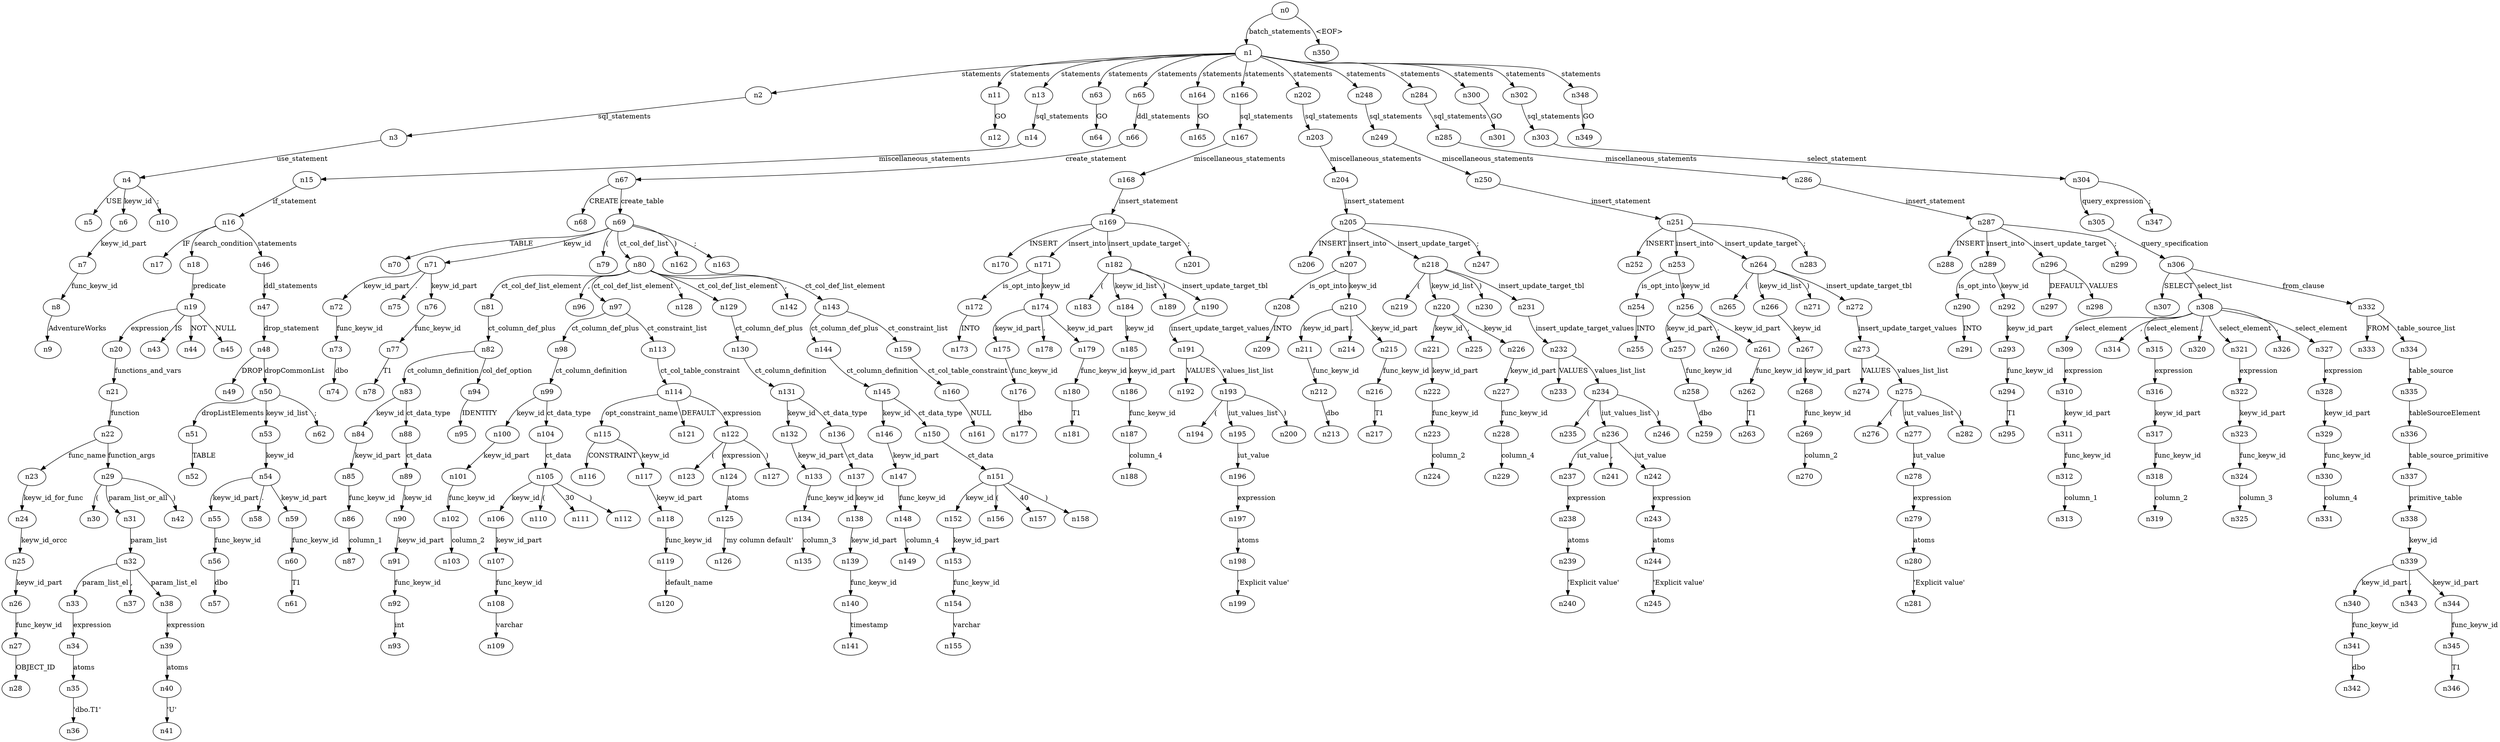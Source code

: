 digraph ParseTree {
  n0 -> n1 [label="batch_statements"];
  n1 -> n2 [label="statements"];
  n2 -> n3 [label="sql_statements"];
  n3 -> n4 [label="use_statement"];
  n4 -> n5 [label="USE"];
  n4 -> n6 [label="keyw_id"];
  n6 -> n7 [label="keyw_id_part"];
  n7 -> n8 [label="func_keyw_id"];
  n8 -> n9 [label="AdventureWorks"];
  n4 -> n10 [label=";"];
  n1 -> n11 [label="statements"];
  n11 -> n12 [label="GO"];
  n1 -> n13 [label="statements"];
  n13 -> n14 [label="sql_statements"];
  n14 -> n15 [label="miscellaneous_statements"];
  n15 -> n16 [label="if_statement"];
  n16 -> n17 [label="IF"];
  n16 -> n18 [label="search_condition"];
  n18 -> n19 [label="predicate"];
  n19 -> n20 [label="expression"];
  n20 -> n21 [label="functions_and_vars"];
  n21 -> n22 [label="function"];
  n22 -> n23 [label="func_name"];
  n23 -> n24 [label="keyw_id_for_func"];
  n24 -> n25 [label="keyw_id_orcc"];
  n25 -> n26 [label="keyw_id_part"];
  n26 -> n27 [label="func_keyw_id"];
  n27 -> n28 [label="OBJECT_ID"];
  n22 -> n29 [label="function_args"];
  n29 -> n30 [label="("];
  n29 -> n31 [label="param_list_or_all"];
  n31 -> n32 [label="param_list"];
  n32 -> n33 [label="param_list_el"];
  n33 -> n34 [label="expression"];
  n34 -> n35 [label="atoms"];
  n35 -> n36 [label="'dbo.T1'"];
  n32 -> n37 [label=","];
  n32 -> n38 [label="param_list_el"];
  n38 -> n39 [label="expression"];
  n39 -> n40 [label="atoms"];
  n40 -> n41 [label="'U'"];
  n29 -> n42 [label=")"];
  n19 -> n43 [label="IS"];
  n19 -> n44 [label="NOT"];
  n19 -> n45 [label="NULL"];
  n16 -> n46 [label="statements"];
  n46 -> n47 [label="ddl_statements"];
  n47 -> n48 [label="drop_statement"];
  n48 -> n49 [label="DROP"];
  n48 -> n50 [label="dropCommonList"];
  n50 -> n51 [label="dropListElements"];
  n51 -> n52 [label="TABLE"];
  n50 -> n53 [label="keyw_id_list"];
  n53 -> n54 [label="keyw_id"];
  n54 -> n55 [label="keyw_id_part"];
  n55 -> n56 [label="func_keyw_id"];
  n56 -> n57 [label="dbo"];
  n54 -> n58 [label="."];
  n54 -> n59 [label="keyw_id_part"];
  n59 -> n60 [label="func_keyw_id"];
  n60 -> n61 [label="T1"];
  n50 -> n62 [label=";"];
  n1 -> n63 [label="statements"];
  n63 -> n64 [label="GO"];
  n1 -> n65 [label="statements"];
  n65 -> n66 [label="ddl_statements"];
  n66 -> n67 [label="create_statement"];
  n67 -> n68 [label="CREATE"];
  n67 -> n69 [label="create_table"];
  n69 -> n70 [label="TABLE"];
  n69 -> n71 [label="keyw_id"];
  n71 -> n72 [label="keyw_id_part"];
  n72 -> n73 [label="func_keyw_id"];
  n73 -> n74 [label="dbo"];
  n71 -> n75 [label="."];
  n71 -> n76 [label="keyw_id_part"];
  n76 -> n77 [label="func_keyw_id"];
  n77 -> n78 [label="T1"];
  n69 -> n79 [label="("];
  n69 -> n80 [label="ct_col_def_list"];
  n80 -> n81 [label="ct_col_def_list_element"];
  n81 -> n82 [label="ct_column_def_plus"];
  n82 -> n83 [label="ct_column_definition"];
  n83 -> n84 [label="keyw_id"];
  n84 -> n85 [label="keyw_id_part"];
  n85 -> n86 [label="func_keyw_id"];
  n86 -> n87 [label="column_1"];
  n83 -> n88 [label="ct_data_type"];
  n88 -> n89 [label="ct_data"];
  n89 -> n90 [label="keyw_id"];
  n90 -> n91 [label="keyw_id_part"];
  n91 -> n92 [label="func_keyw_id"];
  n92 -> n93 [label="int"];
  n82 -> n94 [label="col_def_option"];
  n94 -> n95 [label="IDENTITY"];
  n80 -> n96 [label=","];
  n80 -> n97 [label="ct_col_def_list_element"];
  n97 -> n98 [label="ct_column_def_plus"];
  n98 -> n99 [label="ct_column_definition"];
  n99 -> n100 [label="keyw_id"];
  n100 -> n101 [label="keyw_id_part"];
  n101 -> n102 [label="func_keyw_id"];
  n102 -> n103 [label="column_2"];
  n99 -> n104 [label="ct_data_type"];
  n104 -> n105 [label="ct_data"];
  n105 -> n106 [label="keyw_id"];
  n106 -> n107 [label="keyw_id_part"];
  n107 -> n108 [label="func_keyw_id"];
  n108 -> n109 [label="varchar"];
  n105 -> n110 [label="("];
  n105 -> n111 [label="30"];
  n105 -> n112 [label=")"];
  n97 -> n113 [label="ct_constraint_list"];
  n113 -> n114 [label="ct_col_table_constraint"];
  n114 -> n115 [label="opt_constraint_name"];
  n115 -> n116 [label="CONSTRAINT"];
  n115 -> n117 [label="keyw_id"];
  n117 -> n118 [label="keyw_id_part"];
  n118 -> n119 [label="func_keyw_id"];
  n119 -> n120 [label="default_name"];
  n114 -> n121 [label="DEFAULT"];
  n114 -> n122 [label="expression"];
  n122 -> n123 [label="("];
  n122 -> n124 [label="expression"];
  n124 -> n125 [label="atoms"];
  n125 -> n126 [label="'my column default'"];
  n122 -> n127 [label=")"];
  n80 -> n128 [label=","];
  n80 -> n129 [label="ct_col_def_list_element"];
  n129 -> n130 [label="ct_column_def_plus"];
  n130 -> n131 [label="ct_column_definition"];
  n131 -> n132 [label="keyw_id"];
  n132 -> n133 [label="keyw_id_part"];
  n133 -> n134 [label="func_keyw_id"];
  n134 -> n135 [label="column_3"];
  n131 -> n136 [label="ct_data_type"];
  n136 -> n137 [label="ct_data"];
  n137 -> n138 [label="keyw_id"];
  n138 -> n139 [label="keyw_id_part"];
  n139 -> n140 [label="func_keyw_id"];
  n140 -> n141 [label="timestamp"];
  n80 -> n142 [label=","];
  n80 -> n143 [label="ct_col_def_list_element"];
  n143 -> n144 [label="ct_column_def_plus"];
  n144 -> n145 [label="ct_column_definition"];
  n145 -> n146 [label="keyw_id"];
  n146 -> n147 [label="keyw_id_part"];
  n147 -> n148 [label="func_keyw_id"];
  n148 -> n149 [label="column_4"];
  n145 -> n150 [label="ct_data_type"];
  n150 -> n151 [label="ct_data"];
  n151 -> n152 [label="keyw_id"];
  n152 -> n153 [label="keyw_id_part"];
  n153 -> n154 [label="func_keyw_id"];
  n154 -> n155 [label="varchar"];
  n151 -> n156 [label="("];
  n151 -> n157 [label="40"];
  n151 -> n158 [label=")"];
  n143 -> n159 [label="ct_constraint_list"];
  n159 -> n160 [label="ct_col_table_constraint"];
  n160 -> n161 [label="NULL"];
  n69 -> n162 [label=")"];
  n69 -> n163 [label=";"];
  n1 -> n164 [label="statements"];
  n164 -> n165 [label="GO"];
  n1 -> n166 [label="statements"];
  n166 -> n167 [label="sql_statements"];
  n167 -> n168 [label="miscellaneous_statements"];
  n168 -> n169 [label="insert_statement"];
  n169 -> n170 [label="INSERT"];
  n169 -> n171 [label="insert_into"];
  n171 -> n172 [label="is_opt_into"];
  n172 -> n173 [label="INTO"];
  n171 -> n174 [label="keyw_id"];
  n174 -> n175 [label="keyw_id_part"];
  n175 -> n176 [label="func_keyw_id"];
  n176 -> n177 [label="dbo"];
  n174 -> n178 [label="."];
  n174 -> n179 [label="keyw_id_part"];
  n179 -> n180 [label="func_keyw_id"];
  n180 -> n181 [label="T1"];
  n169 -> n182 [label="insert_update_target"];
  n182 -> n183 [label="("];
  n182 -> n184 [label="keyw_id_list"];
  n184 -> n185 [label="keyw_id"];
  n185 -> n186 [label="keyw_id_part"];
  n186 -> n187 [label="func_keyw_id"];
  n187 -> n188 [label="column_4"];
  n182 -> n189 [label=")"];
  n182 -> n190 [label="insert_update_target_tbl"];
  n190 -> n191 [label="insert_update_target_values"];
  n191 -> n192 [label="VALUES"];
  n191 -> n193 [label="values_list_list"];
  n193 -> n194 [label="("];
  n193 -> n195 [label="iut_values_list"];
  n195 -> n196 [label="iut_value"];
  n196 -> n197 [label="expression"];
  n197 -> n198 [label="atoms"];
  n198 -> n199 [label="'Explicit value'"];
  n193 -> n200 [label=")"];
  n169 -> n201 [label=";"];
  n1 -> n202 [label="statements"];
  n202 -> n203 [label="sql_statements"];
  n203 -> n204 [label="miscellaneous_statements"];
  n204 -> n205 [label="insert_statement"];
  n205 -> n206 [label="INSERT"];
  n205 -> n207 [label="insert_into"];
  n207 -> n208 [label="is_opt_into"];
  n208 -> n209 [label="INTO"];
  n207 -> n210 [label="keyw_id"];
  n210 -> n211 [label="keyw_id_part"];
  n211 -> n212 [label="func_keyw_id"];
  n212 -> n213 [label="dbo"];
  n210 -> n214 [label="."];
  n210 -> n215 [label="keyw_id_part"];
  n215 -> n216 [label="func_keyw_id"];
  n216 -> n217 [label="T1"];
  n205 -> n218 [label="insert_update_target"];
  n218 -> n219 [label="("];
  n218 -> n220 [label="keyw_id_list"];
  n220 -> n221 [label="keyw_id"];
  n221 -> n222 [label="keyw_id_part"];
  n222 -> n223 [label="func_keyw_id"];
  n223 -> n224 [label="column_2"];
  n220 -> n225 [label=","];
  n220 -> n226 [label="keyw_id"];
  n226 -> n227 [label="keyw_id_part"];
  n227 -> n228 [label="func_keyw_id"];
  n228 -> n229 [label="column_4"];
  n218 -> n230 [label=")"];
  n218 -> n231 [label="insert_update_target_tbl"];
  n231 -> n232 [label="insert_update_target_values"];
  n232 -> n233 [label="VALUES"];
  n232 -> n234 [label="values_list_list"];
  n234 -> n235 [label="("];
  n234 -> n236 [label="iut_values_list"];
  n236 -> n237 [label="iut_value"];
  n237 -> n238 [label="expression"];
  n238 -> n239 [label="atoms"];
  n239 -> n240 [label="'Explicit value'"];
  n236 -> n241 [label=","];
  n236 -> n242 [label="iut_value"];
  n242 -> n243 [label="expression"];
  n243 -> n244 [label="atoms"];
  n244 -> n245 [label="'Explicit value'"];
  n234 -> n246 [label=")"];
  n205 -> n247 [label=";"];
  n1 -> n248 [label="statements"];
  n248 -> n249 [label="sql_statements"];
  n249 -> n250 [label="miscellaneous_statements"];
  n250 -> n251 [label="insert_statement"];
  n251 -> n252 [label="INSERT"];
  n251 -> n253 [label="insert_into"];
  n253 -> n254 [label="is_opt_into"];
  n254 -> n255 [label="INTO"];
  n253 -> n256 [label="keyw_id"];
  n256 -> n257 [label="keyw_id_part"];
  n257 -> n258 [label="func_keyw_id"];
  n258 -> n259 [label="dbo"];
  n256 -> n260 [label="."];
  n256 -> n261 [label="keyw_id_part"];
  n261 -> n262 [label="func_keyw_id"];
  n262 -> n263 [label="T1"];
  n251 -> n264 [label="insert_update_target"];
  n264 -> n265 [label="("];
  n264 -> n266 [label="keyw_id_list"];
  n266 -> n267 [label="keyw_id"];
  n267 -> n268 [label="keyw_id_part"];
  n268 -> n269 [label="func_keyw_id"];
  n269 -> n270 [label="column_2"];
  n264 -> n271 [label=")"];
  n264 -> n272 [label="insert_update_target_tbl"];
  n272 -> n273 [label="insert_update_target_values"];
  n273 -> n274 [label="VALUES"];
  n273 -> n275 [label="values_list_list"];
  n275 -> n276 [label="("];
  n275 -> n277 [label="iut_values_list"];
  n277 -> n278 [label="iut_value"];
  n278 -> n279 [label="expression"];
  n279 -> n280 [label="atoms"];
  n280 -> n281 [label="'Explicit value'"];
  n275 -> n282 [label=")"];
  n251 -> n283 [label=";"];
  n1 -> n284 [label="statements"];
  n284 -> n285 [label="sql_statements"];
  n285 -> n286 [label="miscellaneous_statements"];
  n286 -> n287 [label="insert_statement"];
  n287 -> n288 [label="INSERT"];
  n287 -> n289 [label="insert_into"];
  n289 -> n290 [label="is_opt_into"];
  n290 -> n291 [label="INTO"];
  n289 -> n292 [label="keyw_id"];
  n292 -> n293 [label="keyw_id_part"];
  n293 -> n294 [label="func_keyw_id"];
  n294 -> n295 [label="T1"];
  n287 -> n296 [label="insert_update_target"];
  n296 -> n297 [label="DEFAULT"];
  n296 -> n298 [label="VALUES"];
  n287 -> n299 [label=";"];
  n1 -> n300 [label="statements"];
  n300 -> n301 [label="GO"];
  n1 -> n302 [label="statements"];
  n302 -> n303 [label="sql_statements"];
  n303 -> n304 [label="select_statement"];
  n304 -> n305 [label="query_expression"];
  n305 -> n306 [label="query_specification"];
  n306 -> n307 [label="SELECT"];
  n306 -> n308 [label="select_list"];
  n308 -> n309 [label="select_element"];
  n309 -> n310 [label="expression"];
  n310 -> n311 [label="keyw_id_part"];
  n311 -> n312 [label="func_keyw_id"];
  n312 -> n313 [label="column_1"];
  n308 -> n314 [label=","];
  n308 -> n315 [label="select_element"];
  n315 -> n316 [label="expression"];
  n316 -> n317 [label="keyw_id_part"];
  n317 -> n318 [label="func_keyw_id"];
  n318 -> n319 [label="column_2"];
  n308 -> n320 [label=","];
  n308 -> n321 [label="select_element"];
  n321 -> n322 [label="expression"];
  n322 -> n323 [label="keyw_id_part"];
  n323 -> n324 [label="func_keyw_id"];
  n324 -> n325 [label="column_3"];
  n308 -> n326 [label=","];
  n308 -> n327 [label="select_element"];
  n327 -> n328 [label="expression"];
  n328 -> n329 [label="keyw_id_part"];
  n329 -> n330 [label="func_keyw_id"];
  n330 -> n331 [label="column_4"];
  n306 -> n332 [label="from_clause"];
  n332 -> n333 [label="FROM"];
  n332 -> n334 [label="table_source_list"];
  n334 -> n335 [label="table_source"];
  n335 -> n336 [label="tableSourceElement"];
  n336 -> n337 [label="table_source_primitive"];
  n337 -> n338 [label="primitive_table"];
  n338 -> n339 [label="keyw_id"];
  n339 -> n340 [label="keyw_id_part"];
  n340 -> n341 [label="func_keyw_id"];
  n341 -> n342 [label="dbo"];
  n339 -> n343 [label="."];
  n339 -> n344 [label="keyw_id_part"];
  n344 -> n345 [label="func_keyw_id"];
  n345 -> n346 [label="T1"];
  n304 -> n347 [label=";"];
  n1 -> n348 [label="statements"];
  n348 -> n349 [label="GO"];
  n0 -> n350 [label="<EOF>"];
}